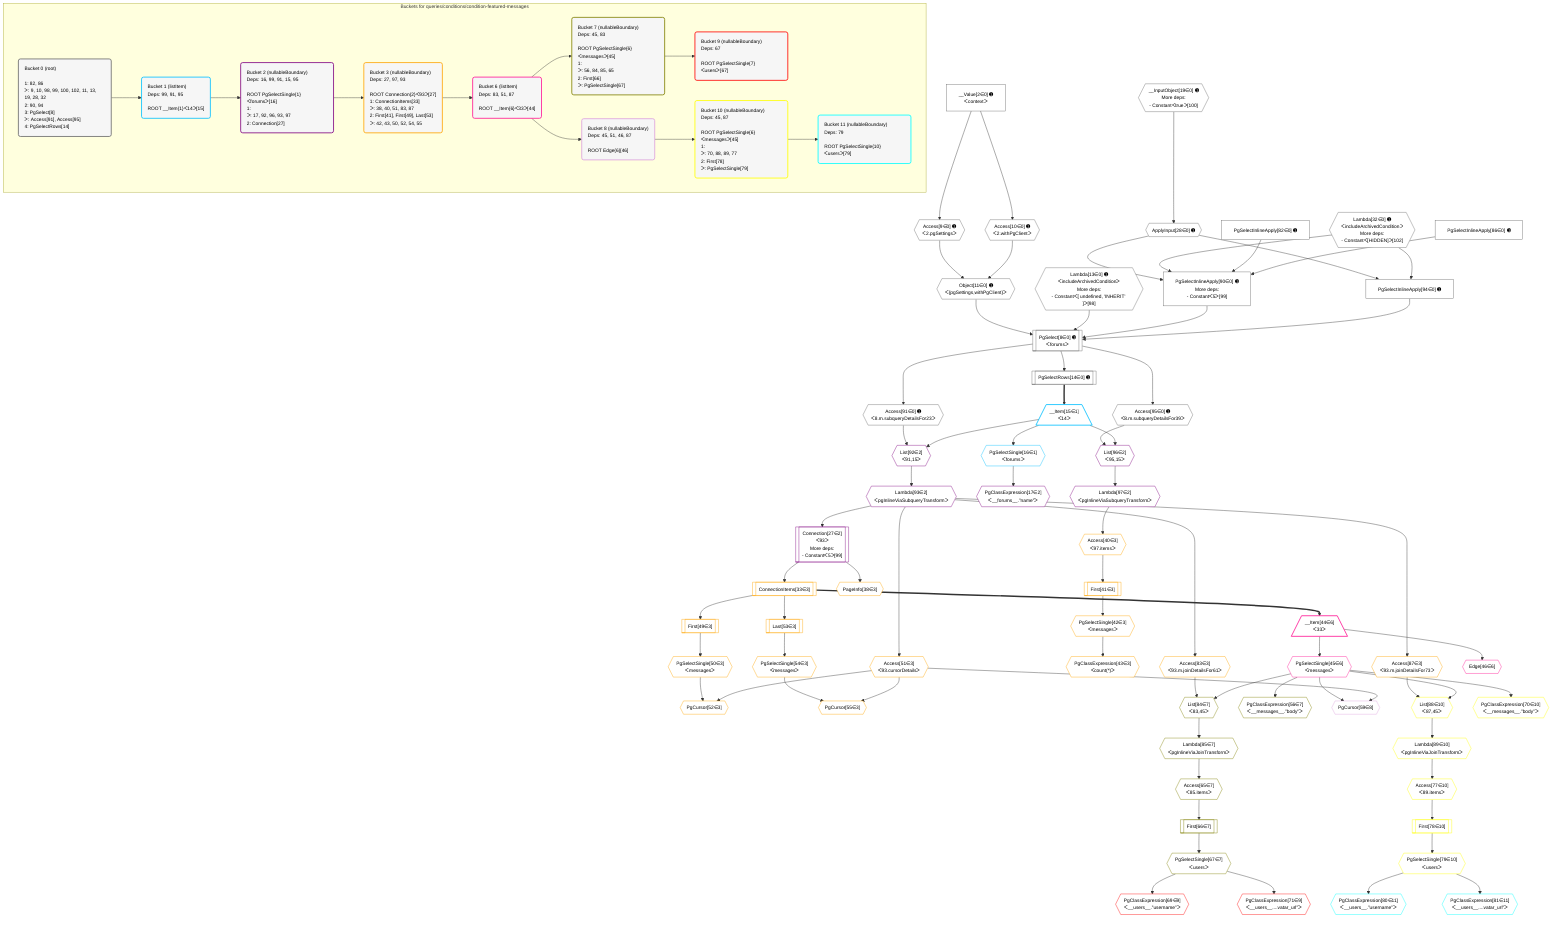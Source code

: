 %%{init: {'themeVariables': { 'fontSize': '12px'}}}%%
graph TD
    classDef path fill:#eee,stroke:#000,color:#000
    classDef plan fill:#fff,stroke-width:1px,color:#000
    classDef itemplan fill:#fff,stroke-width:2px,color:#000
    classDef unbatchedplan fill:#dff,stroke-width:1px,color:#000
    classDef sideeffectplan fill:#fcc,stroke-width:2px,color:#000
    classDef bucket fill:#f6f6f6,color:#000,stroke-width:2px,text-align:left

    subgraph "Buckets for queries/conditions/condition-featured-messages"
    Bucket0("Bucket 0 (root)<br /><br />1: 82, 86<br />ᐳ: 9, 10, 98, 99, 100, 102, 11, 13, 19, 28, 32<br />2: 90, 94<br />3: PgSelect[8]<br />ᐳ: Access[91], Access[95]<br />4: PgSelectRows[14]"):::bucket
    Bucket1("Bucket 1 (listItem)<br />Deps: 99, 91, 95<br /><br />ROOT __Item{1}ᐸ14ᐳ[15]"):::bucket
    Bucket2("Bucket 2 (nullableBoundary)<br />Deps: 16, 99, 91, 15, 95<br /><br />ROOT PgSelectSingle{1}ᐸforumsᐳ[16]<br />1: <br />ᐳ: 17, 92, 96, 93, 97<br />2: Connection[27]"):::bucket
    Bucket3("Bucket 3 (nullableBoundary)<br />Deps: 27, 97, 93<br /><br />ROOT Connection{2}ᐸ93ᐳ[27]<br />1: ConnectionItems[33]<br />ᐳ: 38, 40, 51, 83, 87<br />2: First[41], First[49], Last[53]<br />ᐳ: 42, 43, 50, 52, 54, 55"):::bucket
    Bucket6("Bucket 6 (listItem)<br />Deps: 83, 51, 87<br /><br />ROOT __Item{6}ᐸ33ᐳ[44]"):::bucket
    Bucket7("Bucket 7 (nullableBoundary)<br />Deps: 45, 83<br /><br />ROOT PgSelectSingle{6}ᐸmessagesᐳ[45]<br />1: <br />ᐳ: 56, 84, 85, 65<br />2: First[66]<br />ᐳ: PgSelectSingle[67]"):::bucket
    Bucket8("Bucket 8 (nullableBoundary)<br />Deps: 45, 51, 46, 87<br /><br />ROOT Edge{6}[46]"):::bucket
    Bucket9("Bucket 9 (nullableBoundary)<br />Deps: 67<br /><br />ROOT PgSelectSingle{7}ᐸusersᐳ[67]"):::bucket
    Bucket10("Bucket 10 (nullableBoundary)<br />Deps: 45, 87<br /><br />ROOT PgSelectSingle{6}ᐸmessagesᐳ[45]<br />1: <br />ᐳ: 70, 88, 89, 77<br />2: First[78]<br />ᐳ: PgSelectSingle[79]"):::bucket
    Bucket11("Bucket 11 (nullableBoundary)<br />Deps: 79<br /><br />ROOT PgSelectSingle{10}ᐸusersᐳ[79]"):::bucket
    end
    Bucket0 --> Bucket1
    Bucket1 --> Bucket2
    Bucket2 --> Bucket3
    Bucket3 --> Bucket6
    Bucket6 --> Bucket7 & Bucket8
    Bucket7 --> Bucket9
    Bucket8 --> Bucket10
    Bucket10 --> Bucket11

    %% plan dependencies
    PgSelectInlineApply90["PgSelectInlineApply[90∈0] ➊<br />More deps:<br />- Constantᐸ5ᐳ[99]"]:::plan
    ApplyInput28{{"ApplyInput[28∈0] ➊"}}:::plan
    Lambda32{{"Lambda[32∈0] ➊<br />ᐸincludeArchivedConditionᐳ<br />More deps:<br />- Constantᐸ[HIDDEN]ᐳ[102]"}}:::plan
    PgSelectInlineApply82["PgSelectInlineApply[82∈0] ➊"]:::plan
    PgSelectInlineApply86["PgSelectInlineApply[86∈0] ➊"]:::plan
    ApplyInput28 & Lambda32 & PgSelectInlineApply82 & PgSelectInlineApply86 --> PgSelectInlineApply90
    PgSelect8[["PgSelect[8∈0] ➊<br />ᐸforumsᐳ"]]:::plan
    Object11{{"Object[11∈0] ➊<br />ᐸ{pgSettings,withPgClient}ᐳ"}}:::plan
    Lambda13{{"Lambda[13∈0] ➊<br />ᐸincludeArchivedConditionᐳ<br />More deps:<br />- Constantᐸ[ undefined, 'INHERIT' ]ᐳ[98]"}}:::plan
    PgSelectInlineApply94["PgSelectInlineApply[94∈0] ➊"]:::plan
    Object11 & Lambda13 & PgSelectInlineApply90 & PgSelectInlineApply94 --> PgSelect8
    Access9{{"Access[9∈0] ➊<br />ᐸ2.pgSettingsᐳ"}}:::plan
    Access10{{"Access[10∈0] ➊<br />ᐸ2.withPgClientᐳ"}}:::plan
    Access9 & Access10 --> Object11
    ApplyInput28 & Lambda32 --> PgSelectInlineApply94
    __Value2["__Value[2∈0] ➊<br />ᐸcontextᐳ"]:::plan
    __Value2 --> Access9
    __Value2 --> Access10
    PgSelectRows14[["PgSelectRows[14∈0] ➊"]]:::plan
    PgSelect8 --> PgSelectRows14
    __InputObject19{{"__InputObject[19∈0] ➊<br />More deps:<br />- Constantᐸtrueᐳ[100]"}}:::plan
    __InputObject19 --> ApplyInput28
    Access91{{"Access[91∈0] ➊<br />ᐸ8.m.subqueryDetailsFor23ᐳ"}}:::plan
    PgSelect8 --> Access91
    Access95{{"Access[95∈0] ➊<br />ᐸ8.m.subqueryDetailsFor39ᐳ"}}:::plan
    PgSelect8 --> Access95
    __Item15[/"__Item[15∈1]<br />ᐸ14ᐳ"\]:::itemplan
    PgSelectRows14 ==> __Item15
    PgSelectSingle16{{"PgSelectSingle[16∈1]<br />ᐸforumsᐳ"}}:::plan
    __Item15 --> PgSelectSingle16
    Connection27[["Connection[27∈2]<br />ᐸ93ᐳ<br />More deps:<br />- Constantᐸ5ᐳ[99]"]]:::plan
    Lambda93{{"Lambda[93∈2]<br />ᐸpgInlineViaSubqueryTransformᐳ"}}:::plan
    Lambda93 --> Connection27
    List92{{"List[92∈2]<br />ᐸ91,15ᐳ"}}:::plan
    Access91 & __Item15 --> List92
    List96{{"List[96∈2]<br />ᐸ95,15ᐳ"}}:::plan
    Access95 & __Item15 --> List96
    PgClassExpression17{{"PgClassExpression[17∈2]<br />ᐸ__forums__.”name”ᐳ"}}:::plan
    PgSelectSingle16 --> PgClassExpression17
    List92 --> Lambda93
    Lambda97{{"Lambda[97∈2]<br />ᐸpgInlineViaSubqueryTransformᐳ"}}:::plan
    List96 --> Lambda97
    PgCursor52{{"PgCursor[52∈3]"}}:::plan
    PgSelectSingle50{{"PgSelectSingle[50∈3]<br />ᐸmessagesᐳ"}}:::plan
    Access51{{"Access[51∈3]<br />ᐸ93.cursorDetailsᐳ"}}:::plan
    PgSelectSingle50 & Access51 --> PgCursor52
    PgCursor55{{"PgCursor[55∈3]"}}:::plan
    PgSelectSingle54{{"PgSelectSingle[54∈3]<br />ᐸmessagesᐳ"}}:::plan
    PgSelectSingle54 & Access51 --> PgCursor55
    ConnectionItems33[["ConnectionItems[33∈3]"]]:::plan
    Connection27 --> ConnectionItems33
    PageInfo38{{"PageInfo[38∈3]"}}:::plan
    Connection27 --> PageInfo38
    Access40{{"Access[40∈3]<br />ᐸ97.itemsᐳ"}}:::plan
    Lambda97 --> Access40
    First41[["First[41∈3]"]]:::plan
    Access40 --> First41
    PgSelectSingle42{{"PgSelectSingle[42∈3]<br />ᐸmessagesᐳ"}}:::plan
    First41 --> PgSelectSingle42
    PgClassExpression43{{"PgClassExpression[43∈3]<br />ᐸcount(*)ᐳ"}}:::plan
    PgSelectSingle42 --> PgClassExpression43
    First49[["First[49∈3]"]]:::plan
    ConnectionItems33 --> First49
    First49 --> PgSelectSingle50
    Lambda93 --> Access51
    Last53[["Last[53∈3]"]]:::plan
    ConnectionItems33 --> Last53
    Last53 --> PgSelectSingle54
    Access83{{"Access[83∈3]<br />ᐸ93.m.joinDetailsFor61ᐳ"}}:::plan
    Lambda93 --> Access83
    Access87{{"Access[87∈3]<br />ᐸ93.m.joinDetailsFor73ᐳ"}}:::plan
    Lambda93 --> Access87
    __Item44[/"__Item[44∈6]<br />ᐸ33ᐳ"\]:::itemplan
    ConnectionItems33 ==> __Item44
    PgSelectSingle45{{"PgSelectSingle[45∈6]<br />ᐸmessagesᐳ"}}:::plan
    __Item44 --> PgSelectSingle45
    Edge46{{"Edge[46∈6]"}}:::plan
    __Item44 --> Edge46
    List84{{"List[84∈7]<br />ᐸ83,45ᐳ"}}:::plan
    Access83 & PgSelectSingle45 --> List84
    PgClassExpression56{{"PgClassExpression[56∈7]<br />ᐸ__messages__.”body”ᐳ"}}:::plan
    PgSelectSingle45 --> PgClassExpression56
    Access65{{"Access[65∈7]<br />ᐸ85.itemsᐳ"}}:::plan
    Lambda85{{"Lambda[85∈7]<br />ᐸpgInlineViaJoinTransformᐳ"}}:::plan
    Lambda85 --> Access65
    First66[["First[66∈7]"]]:::plan
    Access65 --> First66
    PgSelectSingle67{{"PgSelectSingle[67∈7]<br />ᐸusersᐳ"}}:::plan
    First66 --> PgSelectSingle67
    List84 --> Lambda85
    PgCursor59{{"PgCursor[59∈8]"}}:::plan
    PgSelectSingle45 & Access51 --> PgCursor59
    PgClassExpression69{{"PgClassExpression[69∈9]<br />ᐸ__users__.”username”ᐳ"}}:::plan
    PgSelectSingle67 --> PgClassExpression69
    PgClassExpression71{{"PgClassExpression[71∈9]<br />ᐸ__users__....vatar_url”ᐳ"}}:::plan
    PgSelectSingle67 --> PgClassExpression71
    List88{{"List[88∈10]<br />ᐸ87,45ᐳ"}}:::plan
    Access87 & PgSelectSingle45 --> List88
    PgClassExpression70{{"PgClassExpression[70∈10]<br />ᐸ__messages__.”body”ᐳ"}}:::plan
    PgSelectSingle45 --> PgClassExpression70
    Access77{{"Access[77∈10]<br />ᐸ89.itemsᐳ"}}:::plan
    Lambda89{{"Lambda[89∈10]<br />ᐸpgInlineViaJoinTransformᐳ"}}:::plan
    Lambda89 --> Access77
    First78[["First[78∈10]"]]:::plan
    Access77 --> First78
    PgSelectSingle79{{"PgSelectSingle[79∈10]<br />ᐸusersᐳ"}}:::plan
    First78 --> PgSelectSingle79
    List88 --> Lambda89
    PgClassExpression80{{"PgClassExpression[80∈11]<br />ᐸ__users__.”username”ᐳ"}}:::plan
    PgSelectSingle79 --> PgClassExpression80
    PgClassExpression81{{"PgClassExpression[81∈11]<br />ᐸ__users__....vatar_url”ᐳ"}}:::plan
    PgSelectSingle79 --> PgClassExpression81

    %% define steps
    classDef bucket0 stroke:#696969
    class Bucket0,__Value2,PgSelect8,Access9,Access10,Object11,Lambda13,PgSelectRows14,__InputObject19,ApplyInput28,Lambda32,PgSelectInlineApply82,PgSelectInlineApply86,PgSelectInlineApply90,Access91,PgSelectInlineApply94,Access95 bucket0
    classDef bucket1 stroke:#00bfff
    class Bucket1,__Item15,PgSelectSingle16 bucket1
    classDef bucket2 stroke:#7f007f
    class Bucket2,PgClassExpression17,Connection27,List92,Lambda93,List96,Lambda97 bucket2
    classDef bucket3 stroke:#ffa500
    class Bucket3,ConnectionItems33,PageInfo38,Access40,First41,PgSelectSingle42,PgClassExpression43,First49,PgSelectSingle50,Access51,PgCursor52,Last53,PgSelectSingle54,PgCursor55,Access83,Access87 bucket3
    classDef bucket6 stroke:#ff1493
    class Bucket6,__Item44,PgSelectSingle45,Edge46 bucket6
    classDef bucket7 stroke:#808000
    class Bucket7,PgClassExpression56,Access65,First66,PgSelectSingle67,List84,Lambda85 bucket7
    classDef bucket8 stroke:#dda0dd
    class Bucket8,PgCursor59 bucket8
    classDef bucket9 stroke:#ff0000
    class Bucket9,PgClassExpression69,PgClassExpression71 bucket9
    classDef bucket10 stroke:#ffff00
    class Bucket10,PgClassExpression70,Access77,First78,PgSelectSingle79,List88,Lambda89 bucket10
    classDef bucket11 stroke:#00ffff
    class Bucket11,PgClassExpression80,PgClassExpression81 bucket11